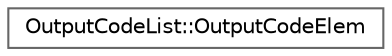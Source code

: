 digraph "Graphical Class Hierarchy"
{
 // INTERACTIVE_SVG=YES
 // LATEX_PDF_SIZE
  bgcolor="transparent";
  edge [fontname=Helvetica,fontsize=10,labelfontname=Helvetica,labelfontsize=10];
  node [fontname=Helvetica,fontsize=10,shape=box,height=0.2,width=0.4];
  rankdir="LR";
  Node0 [label="OutputCodeList::OutputCodeElem",height=0.2,width=0.4,color="grey40", fillcolor="white", style="filled",URL="$da/d33/struct_output_code_list_1_1_output_code_elem.html",tooltip=" "];
}
